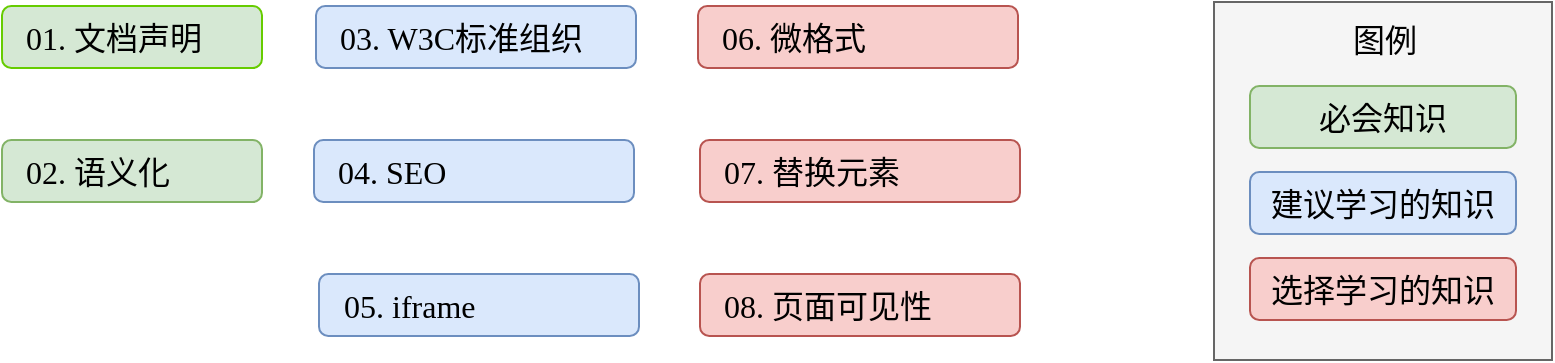 <mxfile>
    <diagram id="QFoU5hE6jV3CWI5dNyLY" name="第 1 页">
        <mxGraphModel dx="994" dy="637" grid="0" gridSize="10" guides="1" tooltips="1" connect="1" arrows="1" fold="1" page="1" pageScale="1" pageWidth="1654" pageHeight="1169" background="#ffffff" math="0" shadow="0">
            <root>
                <mxCell id="0"/>
                <mxCell id="1" parent="0"/>
                <mxCell id="2" value="&lt;font color=&quot;#000000&quot;&gt;01. 文档声明&lt;/font&gt;" style="rounded=1;whiteSpace=wrap;html=1;fillColor=#d5e8d4;fontSize=16;fontFamily=Roboto Mono;strokeColor=#66CC00;align=left;spacingLeft=10;" parent="1" vertex="1">
                    <mxGeometry x="54" y="46" width="130" height="31" as="geometry"/>
                </mxCell>
                <mxCell id="8" value="&lt;font color=&quot;#000000&quot;&gt;02. 语义化&lt;/font&gt;" style="rounded=1;whiteSpace=wrap;html=1;fillColor=#d5e8d4;strokeColor=#82b366;fontSize=16;fontFamily=Roboto Mono;align=left;spacingLeft=10;" parent="1" vertex="1">
                    <mxGeometry x="54" y="113" width="130" height="31" as="geometry"/>
                </mxCell>
                <mxCell id="9" value="&lt;font color=&quot;#000000&quot;&gt;08. 页面可见性&lt;/font&gt;" style="rounded=1;whiteSpace=wrap;html=1;fillColor=#f8cecc;strokeColor=#b85450;fontSize=16;fontFamily=Roboto Mono;align=left;spacingLeft=10;" parent="1" vertex="1">
                    <mxGeometry x="403" y="180" width="160" height="31" as="geometry"/>
                </mxCell>
                <mxCell id="10" value="&lt;font color=&quot;#000000&quot;&gt;05. iframe&lt;/font&gt;" style="rounded=1;whiteSpace=wrap;html=1;fillColor=#dae8fc;strokeColor=#6c8ebf;fontSize=16;fontFamily=Roboto Mono;align=left;spacingLeft=10;" parent="1" vertex="1">
                    <mxGeometry x="212.5" y="180" width="160" height="31" as="geometry"/>
                </mxCell>
                <mxCell id="11" value="&lt;font color=&quot;#000000&quot;&gt;04. SEO&lt;/font&gt;" style="rounded=1;whiteSpace=wrap;html=1;fillColor=#dae8fc;strokeColor=#6c8ebf;fontSize=16;fontFamily=Roboto Mono;align=left;spacingLeft=10;" parent="1" vertex="1">
                    <mxGeometry x="210" y="113" width="160" height="31" as="geometry"/>
                </mxCell>
                <mxCell id="14" value="&lt;font color=&quot;#000000&quot;&gt;06. 微格式&lt;/font&gt;" style="rounded=1;whiteSpace=wrap;html=1;fillColor=#f8cecc;strokeColor=#b85450;fontSize=16;fontFamily=Roboto Mono;align=left;spacingLeft=10;" parent="1" vertex="1">
                    <mxGeometry x="402" y="46" width="160" height="31" as="geometry"/>
                </mxCell>
                <mxCell id="15" value="&lt;font color=&quot;#000000&quot;&gt;03. W3C标准组织&lt;/font&gt;" style="rounded=1;whiteSpace=wrap;html=1;fillColor=#dae8fc;strokeColor=#6c8ebf;fontSize=16;fontFamily=Roboto Mono;align=left;spacingLeft=10;" parent="1" vertex="1">
                    <mxGeometry x="211" y="46" width="160" height="31" as="geometry"/>
                </mxCell>
                <mxCell id="16" value="" style="rounded=0;whiteSpace=wrap;html=1;fontFamily=Roboto Mono;fontSize=16;fillColor=#f5f5f5;strokeColor=#666666;fontColor=#333333;" parent="1" vertex="1">
                    <mxGeometry x="660" y="44" width="169" height="179" as="geometry"/>
                </mxCell>
                <mxCell id="3" value="&lt;font color=&quot;#000000&quot;&gt;图例&lt;/font&gt;" style="text;html=1;align=center;verticalAlign=middle;resizable=0;points=[];autosize=1;strokeColor=none;fontSize=16;fontFamily=Roboto Mono;" parent="1" vertex="1">
                    <mxGeometry x="724.5" y="52" width="41" height="22" as="geometry"/>
                </mxCell>
                <mxCell id="4" value="&lt;font color=&quot;#000000&quot;&gt;必会知识&lt;/font&gt;" style="rounded=1;whiteSpace=wrap;html=1;fillColor=#d5e8d4;strokeColor=#82b366;fontSize=16;fontFamily=Roboto Mono;" parent="1" vertex="1">
                    <mxGeometry x="678" y="86" width="133" height="31" as="geometry"/>
                </mxCell>
                <mxCell id="5" value="&lt;font color=&quot;#000000&quot;&gt;建议学习的知识&lt;/font&gt;" style="rounded=1;whiteSpace=wrap;html=1;fillColor=#dae8fc;strokeColor=#6c8ebf;fontSize=16;fontFamily=Roboto Mono;" parent="1" vertex="1">
                    <mxGeometry x="678" y="129" width="133" height="31" as="geometry"/>
                </mxCell>
                <mxCell id="6" value="&lt;font color=&quot;#000000&quot;&gt;选择学习的知识&lt;/font&gt;" style="rounded=1;whiteSpace=wrap;html=1;fillColor=#f8cecc;strokeColor=#b85450;fontSize=16;fontFamily=Roboto Mono;" parent="1" vertex="1">
                    <mxGeometry x="678" y="172" width="133" height="31" as="geometry"/>
                </mxCell>
                <mxCell id="17" value="&lt;font color=&quot;#000000&quot;&gt;07. 替换元素&lt;/font&gt;" style="rounded=1;whiteSpace=wrap;html=1;fillColor=#f8cecc;strokeColor=#b85450;fontSize=16;fontFamily=Roboto Mono;align=left;spacingLeft=10;" parent="1" vertex="1">
                    <mxGeometry x="403" y="113" width="160" height="31" as="geometry"/>
                </mxCell>
            </root>
        </mxGraphModel>
    </diagram>
</mxfile>